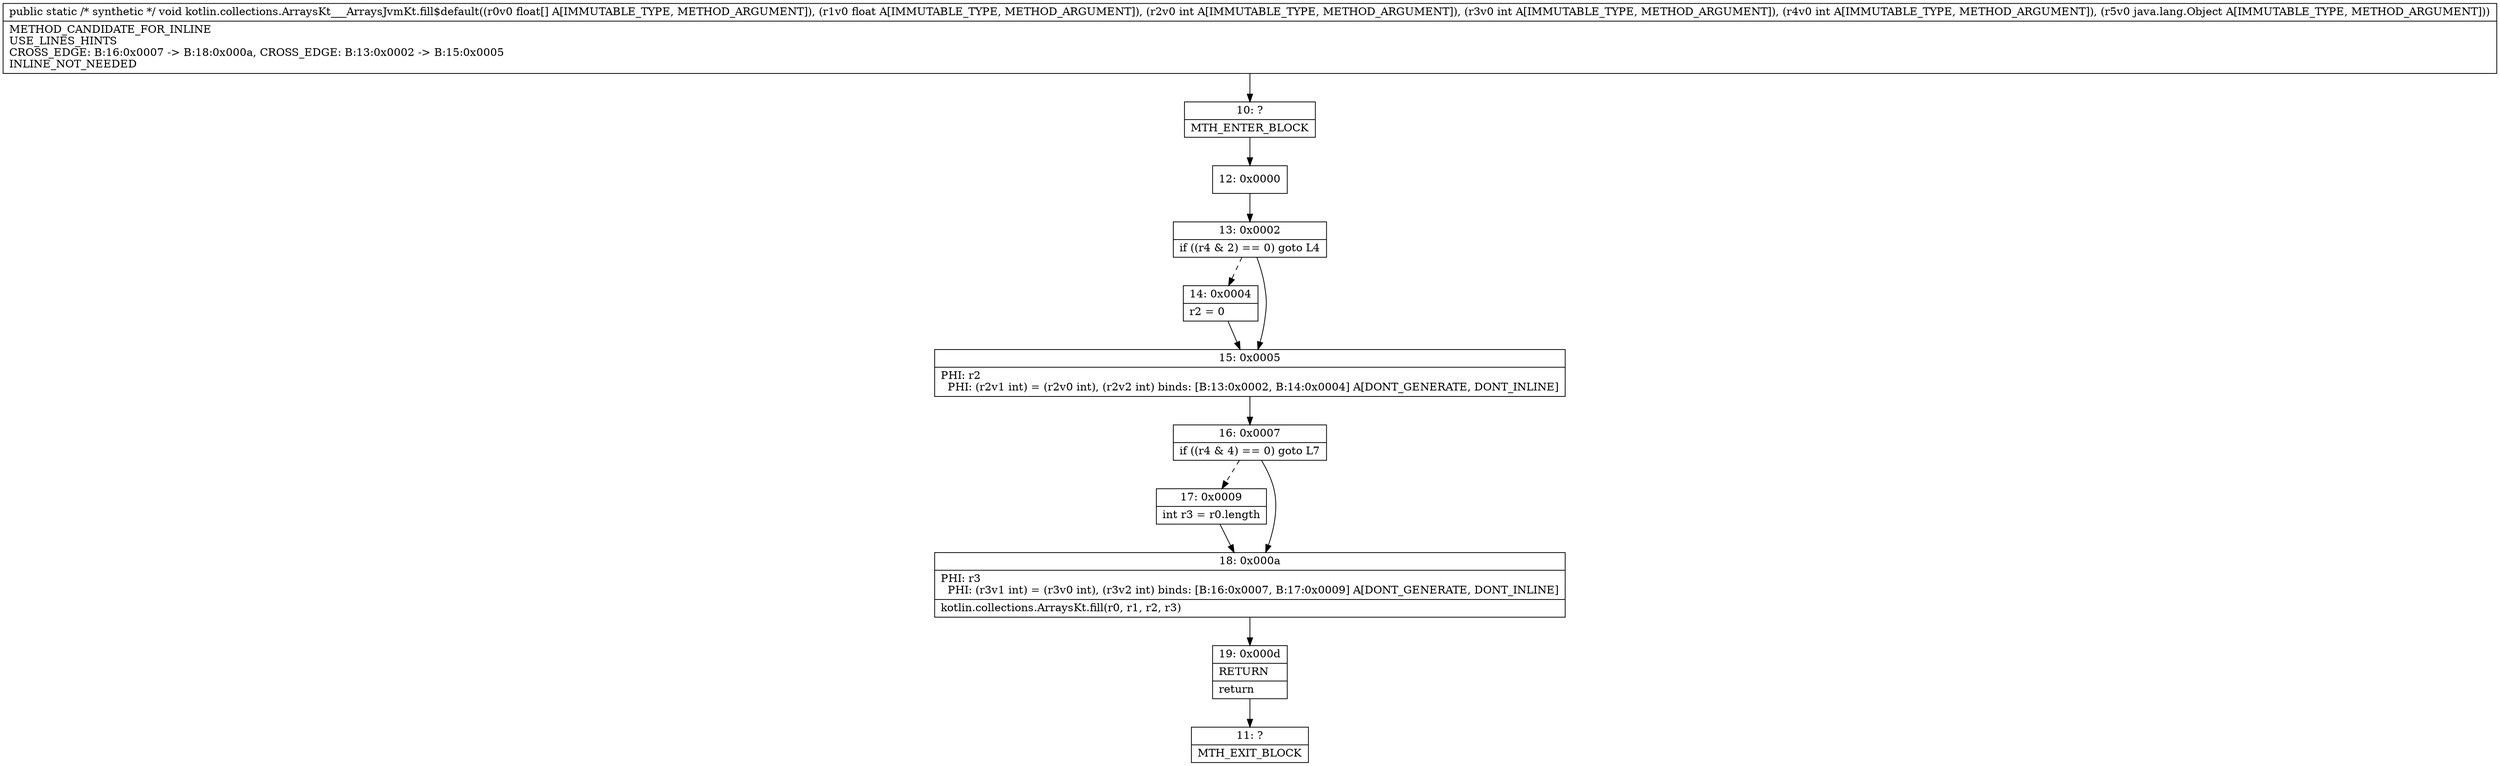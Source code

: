 digraph "CFG forkotlin.collections.ArraysKt___ArraysJvmKt.fill$default([FFIIILjava\/lang\/Object;)V" {
Node_10 [shape=record,label="{10\:\ ?|MTH_ENTER_BLOCK\l}"];
Node_12 [shape=record,label="{12\:\ 0x0000}"];
Node_13 [shape=record,label="{13\:\ 0x0002|if ((r4 & 2) == 0) goto L4\l}"];
Node_14 [shape=record,label="{14\:\ 0x0004|r2 = 0\l}"];
Node_15 [shape=record,label="{15\:\ 0x0005|PHI: r2 \l  PHI: (r2v1 int) = (r2v0 int), (r2v2 int) binds: [B:13:0x0002, B:14:0x0004] A[DONT_GENERATE, DONT_INLINE]\l}"];
Node_16 [shape=record,label="{16\:\ 0x0007|if ((r4 & 4) == 0) goto L7\l}"];
Node_17 [shape=record,label="{17\:\ 0x0009|int r3 = r0.length\l}"];
Node_18 [shape=record,label="{18\:\ 0x000a|PHI: r3 \l  PHI: (r3v1 int) = (r3v0 int), (r3v2 int) binds: [B:16:0x0007, B:17:0x0009] A[DONT_GENERATE, DONT_INLINE]\l|kotlin.collections.ArraysKt.fill(r0, r1, r2, r3)\l}"];
Node_19 [shape=record,label="{19\:\ 0x000d|RETURN\l|return\l}"];
Node_11 [shape=record,label="{11\:\ ?|MTH_EXIT_BLOCK\l}"];
MethodNode[shape=record,label="{public static \/* synthetic *\/ void kotlin.collections.ArraysKt___ArraysJvmKt.fill$default((r0v0 float[] A[IMMUTABLE_TYPE, METHOD_ARGUMENT]), (r1v0 float A[IMMUTABLE_TYPE, METHOD_ARGUMENT]), (r2v0 int A[IMMUTABLE_TYPE, METHOD_ARGUMENT]), (r3v0 int A[IMMUTABLE_TYPE, METHOD_ARGUMENT]), (r4v0 int A[IMMUTABLE_TYPE, METHOD_ARGUMENT]), (r5v0 java.lang.Object A[IMMUTABLE_TYPE, METHOD_ARGUMENT]))  | METHOD_CANDIDATE_FOR_INLINE\lUSE_LINES_HINTS\lCROSS_EDGE: B:16:0x0007 \-\> B:18:0x000a, CROSS_EDGE: B:13:0x0002 \-\> B:15:0x0005\lINLINE_NOT_NEEDED\l}"];
MethodNode -> Node_10;Node_10 -> Node_12;
Node_12 -> Node_13;
Node_13 -> Node_14[style=dashed];
Node_13 -> Node_15;
Node_14 -> Node_15;
Node_15 -> Node_16;
Node_16 -> Node_17[style=dashed];
Node_16 -> Node_18;
Node_17 -> Node_18;
Node_18 -> Node_19;
Node_19 -> Node_11;
}


